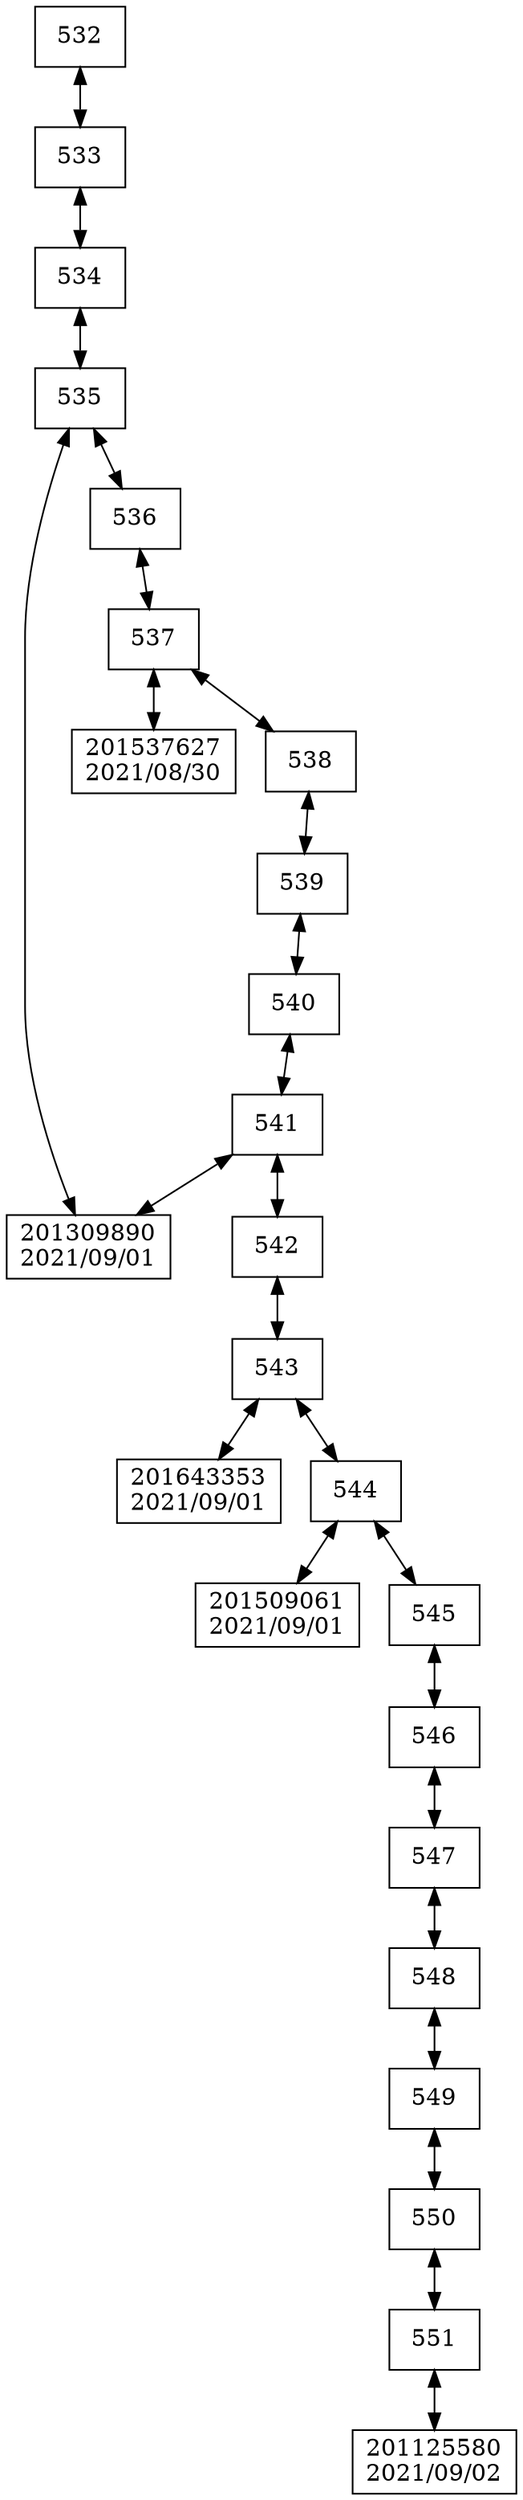 digraph G{
 rankdir = TB; 
node [shape=box]; 
compound=true; 
"532"[label="532"];
"533"[label="533"];
"534"[label="534"];
"535"[label="535"];
"201309890"[label="201309890
2021/08/30"];
"536"[label="536"];
"537"[label="537"];
"201537627"[label="201537627
2021/08/30"];
"538"[label="538"];
"539"[label="539"];
"540"[label="540"];
"541"[label="541"];
"201309890"[label="201309890
2021/09/01"];
"542"[label="542"];
"543"[label="543"];
"201643353"[label="201643353
2021/09/01"];
"544"[label="544"];
"201509061"[label="201509061
2021/09/01"];
"545"[label="545"];
"546"[label="546"];
"547"[label="547"];
"548"[label="548"];
"549"[label="549"];
"550"[label="550"];
"551"[label="551"];
"201125580"[label="201125580
2021/09/02"];
"532" -> "533"[dir="both"];
"533" -> "534"[dir="both"];
"534" -> "535"[dir="both"];
"535" -> "201309890"[dir="both"];
"535" -> "536"[dir="both"];
"536" -> "537"[dir="both"];
"537" -> "201537627"[dir="both"];
"537" -> "538"[dir="both"];
"538" -> "539"[dir="both"];
"539" -> "540"[dir="both"];
"540" -> "541"[dir="both"];
"541" -> "201309890"[dir="both"];
"541" -> "542"[dir="both"];
"542" -> "543"[dir="both"];
"543" -> "201643353"[dir="both"];
"543" -> "544"[dir="both"];
"544" -> "201509061"[dir="both"];
"544" -> "545"[dir="both"];
"545" -> "546"[dir="both"];
"546" -> "547"[dir="both"];
"547" -> "548"[dir="both"];
"548" -> "549"[dir="both"];
"549" -> "550"[dir="both"];
"550" -> "551"[dir="both"];
"551" -> "201125580"[dir="both"];

}

